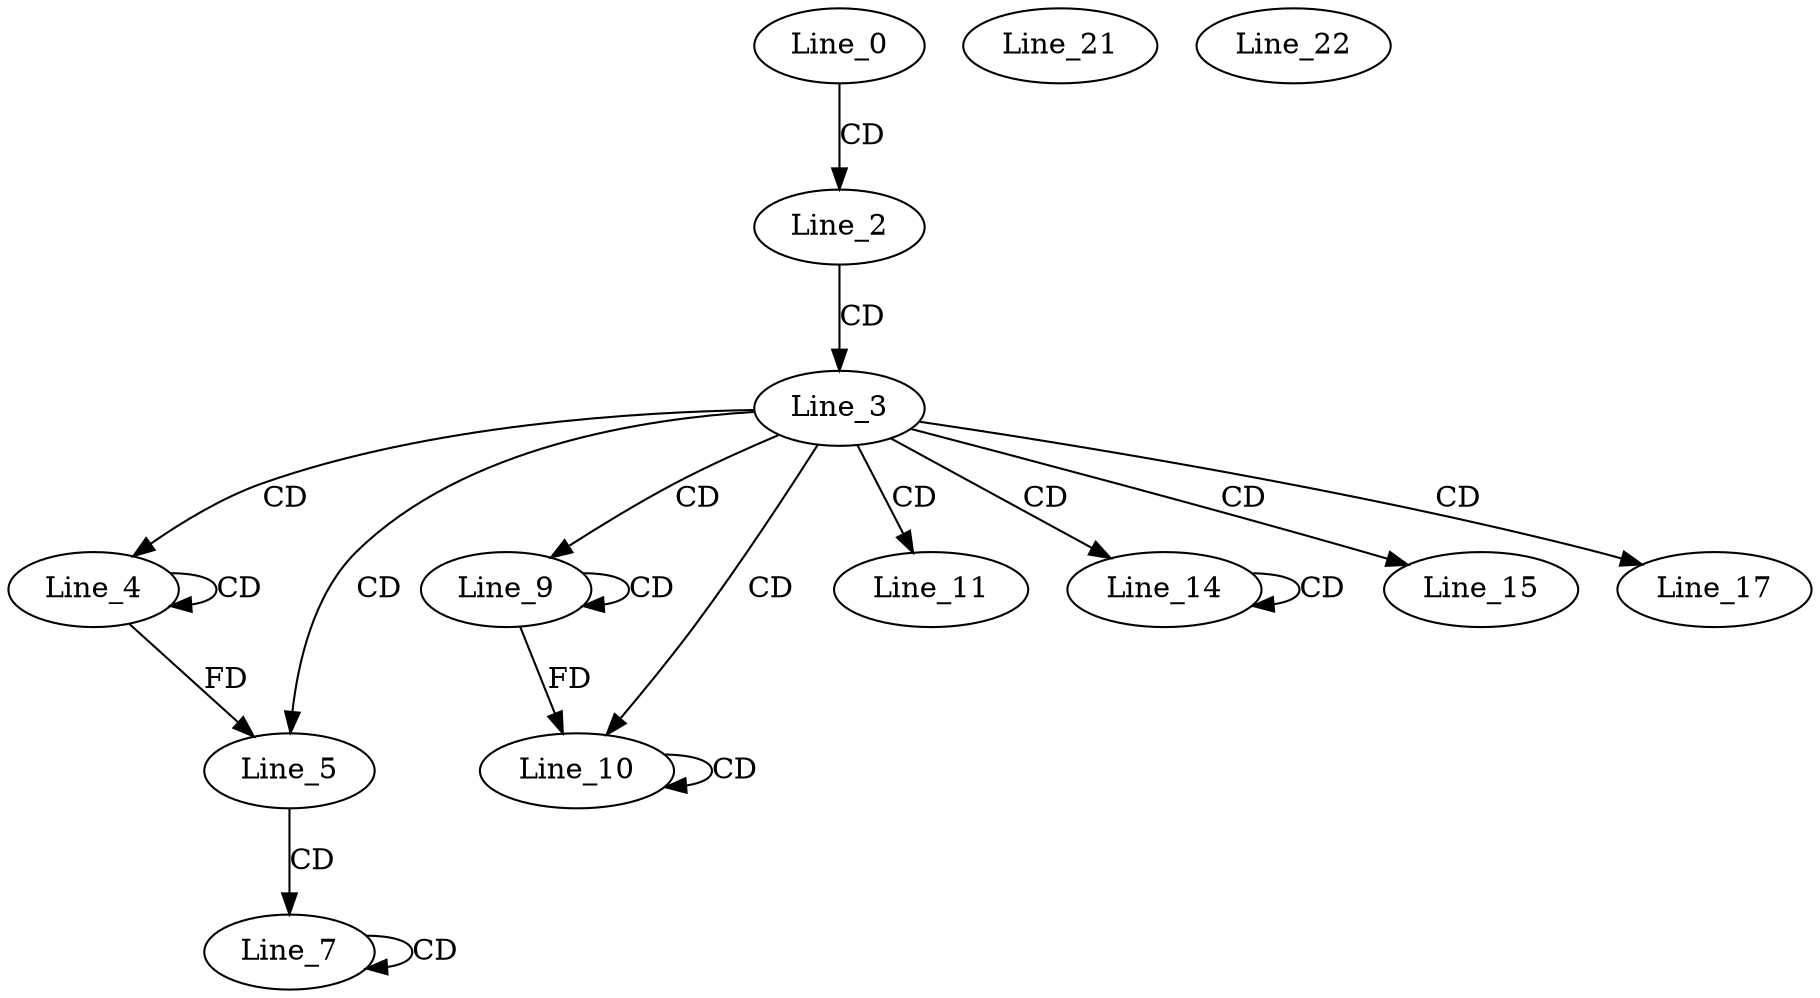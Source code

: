 digraph G {
  Line_0;
  Line_2;
  Line_3;
  Line_4;
  Line_4;
  Line_5;
  Line_7;
  Line_7;
  Line_9;
  Line_9;
  Line_10;
  Line_10;
  Line_11;
  Line_14;
  Line_14;
  Line_15;
  Line_15;
  Line_17;
  Line_17;
  Line_21;
  Line_22;
  Line_22;
  Line_0 -> Line_2 [ label="CD" ];
  Line_2 -> Line_3 [ label="CD" ];
  Line_3 -> Line_4 [ label="CD" ];
  Line_4 -> Line_4 [ label="CD" ];
  Line_3 -> Line_5 [ label="CD" ];
  Line_4 -> Line_5 [ label="FD" ];
  Line_5 -> Line_7 [ label="CD" ];
  Line_7 -> Line_7 [ label="CD" ];
  Line_3 -> Line_9 [ label="CD" ];
  Line_9 -> Line_9 [ label="CD" ];
  Line_3 -> Line_10 [ label="CD" ];
  Line_10 -> Line_10 [ label="CD" ];
  Line_9 -> Line_10 [ label="FD" ];
  Line_3 -> Line_11 [ label="CD" ];
  Line_3 -> Line_14 [ label="CD" ];
  Line_14 -> Line_14 [ label="CD" ];
  Line_3 -> Line_15 [ label="CD" ];
  Line_3 -> Line_17 [ label="CD" ];
}
